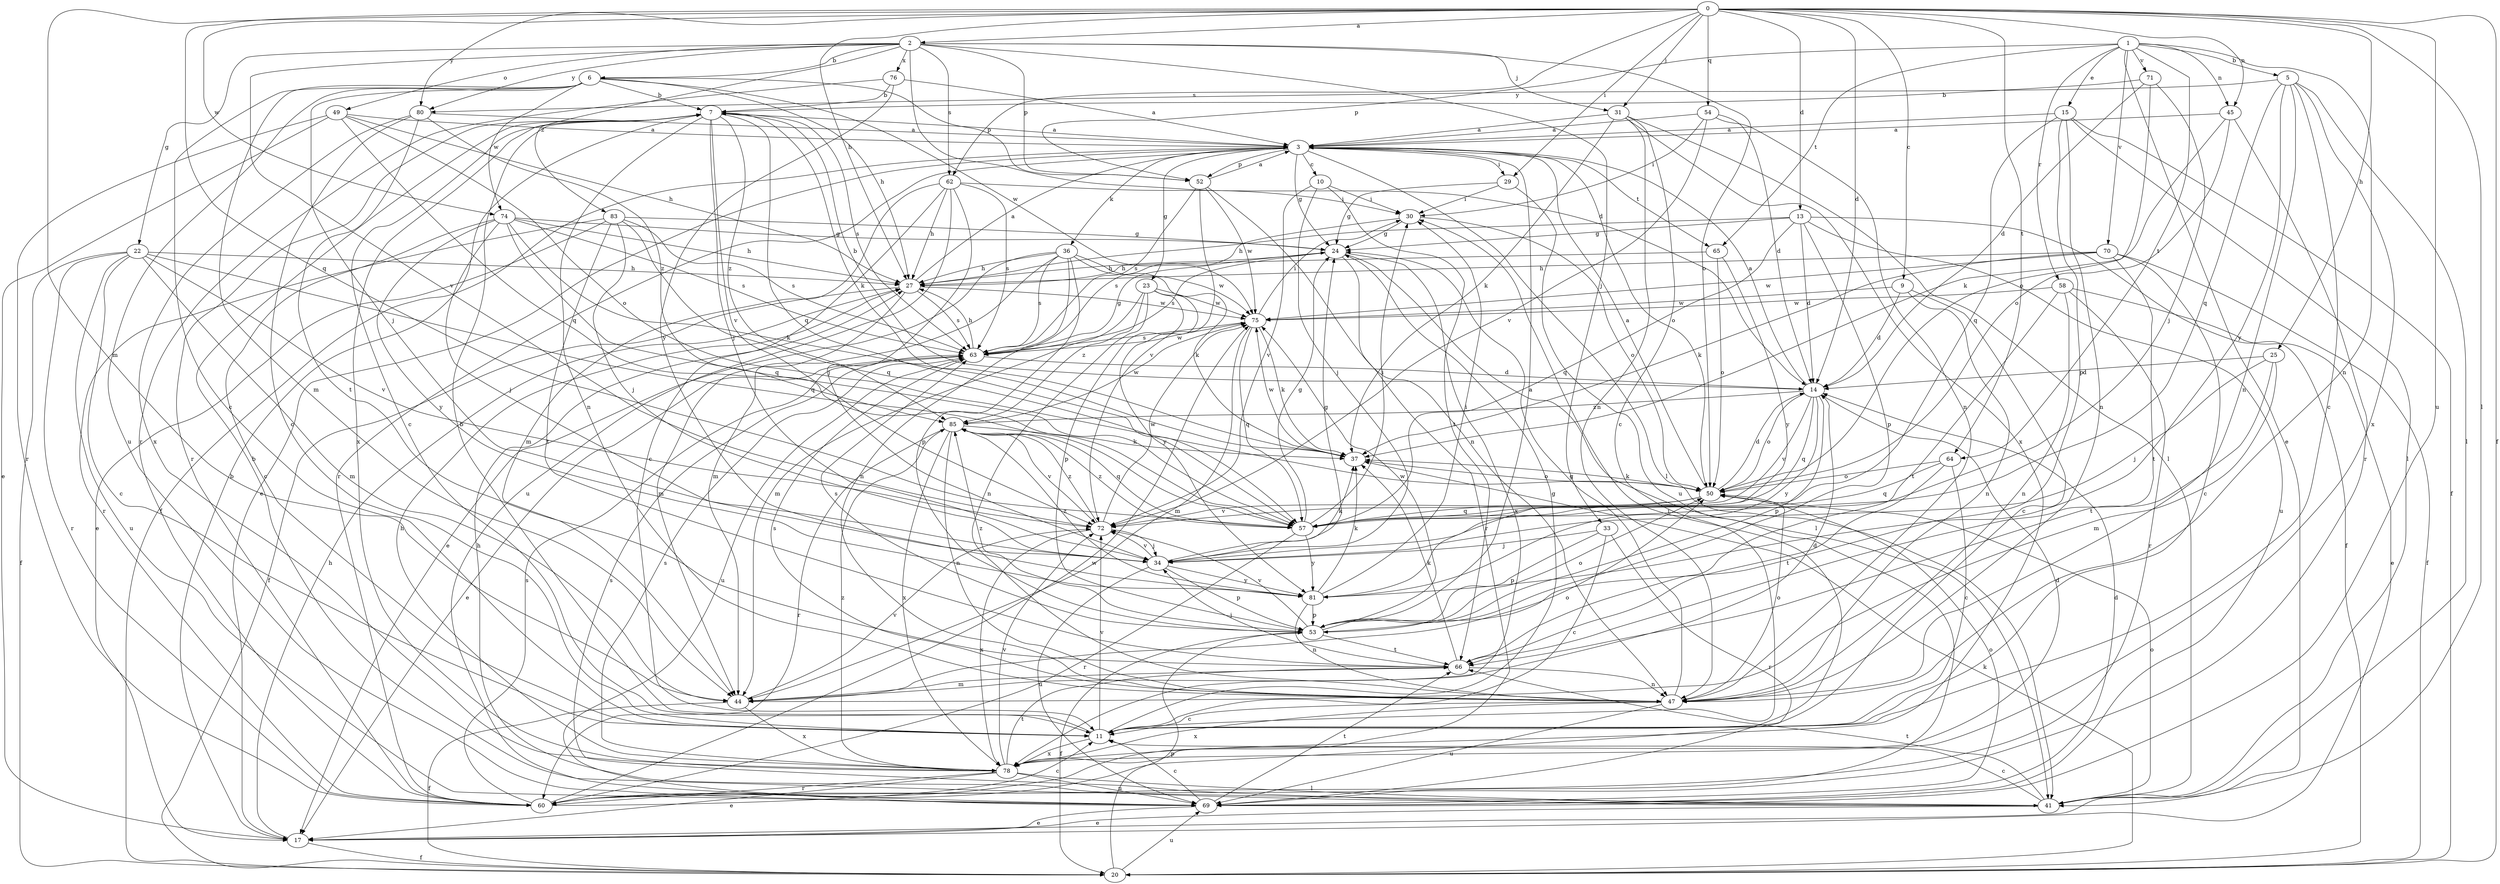strict digraph  {
0;
1;
2;
3;
5;
6;
7;
9;
10;
11;
13;
14;
15;
17;
20;
22;
23;
24;
25;
27;
29;
30;
31;
33;
34;
36;
37;
41;
44;
45;
47;
49;
50;
52;
53;
54;
57;
58;
60;
62;
63;
64;
65;
66;
69;
70;
71;
72;
74;
75;
76;
78;
80;
81;
83;
85;
0 -> 2  [label=a];
0 -> 9  [label=c];
0 -> 13  [label=d];
0 -> 14  [label=d];
0 -> 20  [label=f];
0 -> 25  [label=h];
0 -> 27  [label=h];
0 -> 29  [label=i];
0 -> 31  [label=j];
0 -> 41  [label=l];
0 -> 44  [label=m];
0 -> 45  [label=n];
0 -> 54  [label=q];
0 -> 57  [label=q];
0 -> 62  [label=s];
0 -> 64  [label=t];
0 -> 69  [label=u];
0 -> 74  [label=w];
0 -> 80  [label=y];
1 -> 5  [label=b];
1 -> 15  [label=e];
1 -> 17  [label=e];
1 -> 45  [label=n];
1 -> 47  [label=n];
1 -> 52  [label=p];
1 -> 58  [label=r];
1 -> 64  [label=t];
1 -> 65  [label=t];
1 -> 70  [label=v];
1 -> 71  [label=v];
2 -> 6  [label=b];
2 -> 14  [label=d];
2 -> 22  [label=g];
2 -> 31  [label=j];
2 -> 33  [label=j];
2 -> 49  [label=o];
2 -> 50  [label=o];
2 -> 52  [label=p];
2 -> 62  [label=s];
2 -> 72  [label=v];
2 -> 76  [label=x];
2 -> 80  [label=y];
2 -> 83  [label=z];
3 -> 10  [label=c];
3 -> 17  [label=e];
3 -> 20  [label=f];
3 -> 23  [label=g];
3 -> 24  [label=g];
3 -> 29  [label=i];
3 -> 36  [label=k];
3 -> 41  [label=l];
3 -> 50  [label=o];
3 -> 52  [label=p];
3 -> 60  [label=r];
3 -> 65  [label=t];
5 -> 11  [label=c];
5 -> 41  [label=l];
5 -> 47  [label=n];
5 -> 57  [label=q];
5 -> 78  [label=x];
5 -> 80  [label=y];
5 -> 81  [label=y];
6 -> 7  [label=b];
6 -> 11  [label=c];
6 -> 27  [label=h];
6 -> 34  [label=j];
6 -> 44  [label=m];
6 -> 52  [label=p];
6 -> 69  [label=u];
6 -> 74  [label=w];
6 -> 75  [label=w];
7 -> 3  [label=a];
7 -> 11  [label=c];
7 -> 34  [label=j];
7 -> 37  [label=k];
7 -> 47  [label=n];
7 -> 57  [label=q];
7 -> 60  [label=r];
7 -> 63  [label=s];
7 -> 72  [label=v];
7 -> 78  [label=x];
7 -> 85  [label=z];
9 -> 11  [label=c];
9 -> 14  [label=d];
9 -> 47  [label=n];
9 -> 75  [label=w];
10 -> 30  [label=i];
10 -> 34  [label=j];
10 -> 66  [label=t];
10 -> 72  [label=v];
11 -> 7  [label=b];
11 -> 24  [label=g];
11 -> 72  [label=v];
11 -> 78  [label=x];
13 -> 14  [label=d];
13 -> 20  [label=f];
13 -> 24  [label=g];
13 -> 27  [label=h];
13 -> 53  [label=p];
13 -> 57  [label=q];
13 -> 69  [label=u];
14 -> 3  [label=a];
14 -> 7  [label=b];
14 -> 50  [label=o];
14 -> 53  [label=p];
14 -> 57  [label=q];
14 -> 72  [label=v];
14 -> 81  [label=y];
14 -> 85  [label=z];
15 -> 3  [label=a];
15 -> 20  [label=f];
15 -> 41  [label=l];
15 -> 47  [label=n];
15 -> 53  [label=p];
15 -> 57  [label=q];
17 -> 7  [label=b];
17 -> 20  [label=f];
17 -> 27  [label=h];
20 -> 37  [label=k];
20 -> 53  [label=p];
20 -> 69  [label=u];
22 -> 11  [label=c];
22 -> 20  [label=f];
22 -> 27  [label=h];
22 -> 44  [label=m];
22 -> 57  [label=q];
22 -> 60  [label=r];
22 -> 69  [label=u];
22 -> 72  [label=v];
23 -> 44  [label=m];
23 -> 47  [label=n];
23 -> 53  [label=p];
23 -> 75  [label=w];
23 -> 81  [label=y];
23 -> 85  [label=z];
24 -> 27  [label=h];
24 -> 41  [label=l];
24 -> 60  [label=r];
24 -> 63  [label=s];
24 -> 78  [label=x];
25 -> 14  [label=d];
25 -> 34  [label=j];
25 -> 44  [label=m];
25 -> 66  [label=t];
27 -> 3  [label=a];
27 -> 20  [label=f];
27 -> 44  [label=m];
27 -> 63  [label=s];
27 -> 75  [label=w];
29 -> 24  [label=g];
29 -> 30  [label=i];
29 -> 69  [label=u];
30 -> 24  [label=g];
30 -> 50  [label=o];
30 -> 63  [label=s];
31 -> 3  [label=a];
31 -> 11  [label=c];
31 -> 37  [label=k];
31 -> 41  [label=l];
31 -> 47  [label=n];
31 -> 78  [label=x];
33 -> 11  [label=c];
33 -> 34  [label=j];
33 -> 53  [label=p];
33 -> 60  [label=r];
34 -> 24  [label=g];
34 -> 37  [label=k];
34 -> 53  [label=p];
34 -> 69  [label=u];
34 -> 72  [label=v];
34 -> 81  [label=y];
36 -> 17  [label=e];
36 -> 27  [label=h];
36 -> 37  [label=k];
36 -> 44  [label=m];
36 -> 47  [label=n];
36 -> 53  [label=p];
36 -> 63  [label=s];
36 -> 75  [label=w];
37 -> 50  [label=o];
37 -> 75  [label=w];
41 -> 7  [label=b];
41 -> 11  [label=c];
41 -> 17  [label=e];
41 -> 27  [label=h];
41 -> 50  [label=o];
41 -> 63  [label=s];
41 -> 66  [label=t];
44 -> 14  [label=d];
44 -> 20  [label=f];
44 -> 50  [label=o];
44 -> 72  [label=v];
44 -> 78  [label=x];
45 -> 3  [label=a];
45 -> 37  [label=k];
45 -> 50  [label=o];
45 -> 60  [label=r];
47 -> 11  [label=c];
47 -> 24  [label=g];
47 -> 50  [label=o];
47 -> 63  [label=s];
47 -> 69  [label=u];
47 -> 78  [label=x];
49 -> 3  [label=a];
49 -> 17  [label=e];
49 -> 27  [label=h];
49 -> 50  [label=o];
49 -> 57  [label=q];
49 -> 60  [label=r];
50 -> 3  [label=a];
50 -> 14  [label=d];
50 -> 37  [label=k];
50 -> 57  [label=q];
50 -> 72  [label=v];
52 -> 3  [label=a];
52 -> 47  [label=n];
52 -> 63  [label=s];
52 -> 72  [label=v];
52 -> 75  [label=w];
53 -> 3  [label=a];
53 -> 20  [label=f];
53 -> 50  [label=o];
53 -> 63  [label=s];
53 -> 66  [label=t];
53 -> 72  [label=v];
53 -> 75  [label=w];
53 -> 85  [label=z];
54 -> 3  [label=a];
54 -> 14  [label=d];
54 -> 30  [label=i];
54 -> 47  [label=n];
54 -> 72  [label=v];
57 -> 24  [label=g];
57 -> 30  [label=i];
57 -> 60  [label=r];
57 -> 81  [label=y];
57 -> 85  [label=z];
58 -> 17  [label=e];
58 -> 47  [label=n];
58 -> 60  [label=r];
58 -> 66  [label=t];
58 -> 75  [label=w];
60 -> 11  [label=c];
60 -> 63  [label=s];
60 -> 75  [label=w];
62 -> 11  [label=c];
62 -> 27  [label=h];
62 -> 30  [label=i];
62 -> 34  [label=j];
62 -> 44  [label=m];
62 -> 63  [label=s];
62 -> 69  [label=u];
63 -> 14  [label=d];
63 -> 17  [label=e];
63 -> 24  [label=g];
63 -> 27  [label=h];
63 -> 69  [label=u];
63 -> 75  [label=w];
64 -> 11  [label=c];
64 -> 50  [label=o];
64 -> 57  [label=q];
64 -> 66  [label=t];
65 -> 27  [label=h];
65 -> 50  [label=o];
65 -> 81  [label=y];
66 -> 34  [label=j];
66 -> 37  [label=k];
66 -> 44  [label=m];
66 -> 47  [label=n];
69 -> 11  [label=c];
69 -> 14  [label=d];
69 -> 17  [label=e];
69 -> 30  [label=i];
69 -> 50  [label=o];
69 -> 66  [label=t];
70 -> 11  [label=c];
70 -> 20  [label=f];
70 -> 27  [label=h];
70 -> 37  [label=k];
70 -> 66  [label=t];
70 -> 75  [label=w];
71 -> 7  [label=b];
71 -> 14  [label=d];
71 -> 34  [label=j];
71 -> 50  [label=o];
72 -> 34  [label=j];
72 -> 75  [label=w];
72 -> 78  [label=x];
72 -> 85  [label=z];
74 -> 11  [label=c];
74 -> 24  [label=g];
74 -> 27  [label=h];
74 -> 34  [label=j];
74 -> 37  [label=k];
74 -> 57  [label=q];
74 -> 63  [label=s];
74 -> 81  [label=y];
75 -> 30  [label=i];
75 -> 37  [label=k];
75 -> 44  [label=m];
75 -> 57  [label=q];
75 -> 63  [label=s];
76 -> 3  [label=a];
76 -> 7  [label=b];
76 -> 60  [label=r];
76 -> 81  [label=y];
78 -> 14  [label=d];
78 -> 17  [label=e];
78 -> 27  [label=h];
78 -> 41  [label=l];
78 -> 60  [label=r];
78 -> 63  [label=s];
78 -> 66  [label=t];
78 -> 69  [label=u];
78 -> 72  [label=v];
78 -> 85  [label=z];
80 -> 3  [label=a];
80 -> 11  [label=c];
80 -> 66  [label=t];
80 -> 78  [label=x];
80 -> 85  [label=z];
81 -> 30  [label=i];
81 -> 37  [label=k];
81 -> 47  [label=n];
81 -> 53  [label=p];
81 -> 85  [label=z];
83 -> 17  [label=e];
83 -> 24  [label=g];
83 -> 34  [label=j];
83 -> 57  [label=q];
83 -> 60  [label=r];
83 -> 63  [label=s];
83 -> 66  [label=t];
85 -> 37  [label=k];
85 -> 47  [label=n];
85 -> 57  [label=q];
85 -> 60  [label=r];
85 -> 72  [label=v];
85 -> 75  [label=w];
85 -> 78  [label=x];
}
